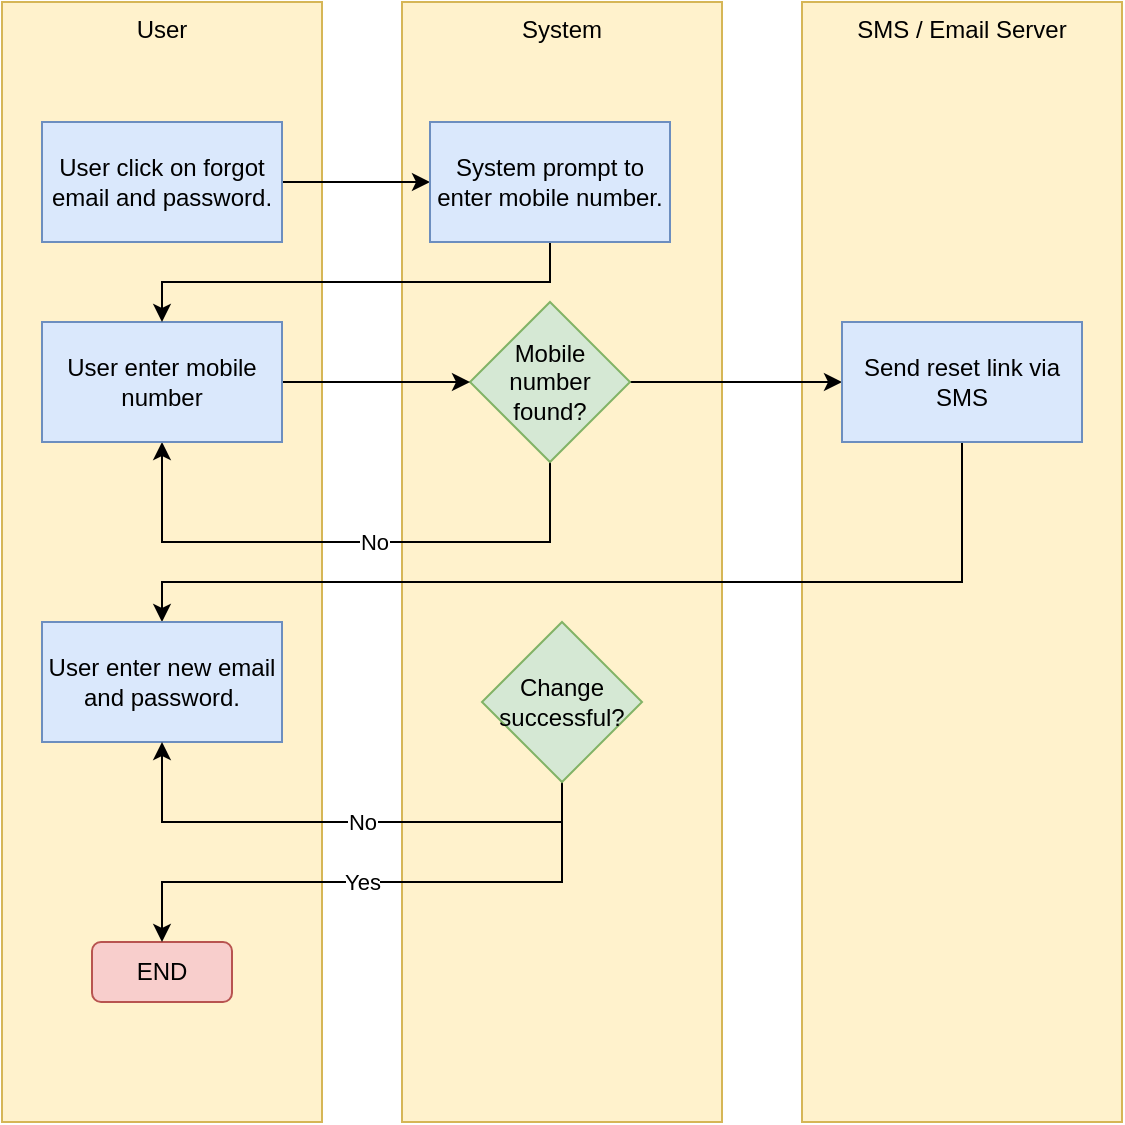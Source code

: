 <mxfile version="14.6.13" type="device"><diagram id="141qJntTnRfrJW6iEwhw" name="Page-1"><mxGraphModel dx="1106" dy="820" grid="1" gridSize="10" guides="1" tooltips="1" connect="1" arrows="1" fold="1" page="1" pageScale="1" pageWidth="827" pageHeight="1169" math="0" shadow="0"><root><mxCell id="0"/><mxCell id="1" parent="0"/><mxCell id="7KMHL6E-yS3O9HhDgAQE-1" value="User" style="rounded=0;whiteSpace=wrap;html=1;verticalAlign=top;fillColor=#fff2cc;strokeColor=#d6b656;" parent="1" vertex="1"><mxGeometry x="160" y="80" width="160" height="560" as="geometry"/></mxCell><mxCell id="7KMHL6E-yS3O9HhDgAQE-2" value="System" style="rounded=0;whiteSpace=wrap;html=1;verticalAlign=top;fillColor=#fff2cc;strokeColor=#d6b656;" parent="1" vertex="1"><mxGeometry x="360" y="80" width="160" height="560" as="geometry"/></mxCell><mxCell id="7KMHL6E-yS3O9HhDgAQE-3" value="SMS / Email Server" style="rounded=0;whiteSpace=wrap;html=1;verticalAlign=top;fillColor=#fff2cc;strokeColor=#d6b656;" parent="1" vertex="1"><mxGeometry x="560" y="80" width="160" height="560" as="geometry"/></mxCell><mxCell id="7KMHL6E-yS3O9HhDgAQE-19" style="edgeStyle=orthogonalEdgeStyle;rounded=0;orthogonalLoop=1;jettySize=auto;html=1;entryX=0;entryY=0.5;entryDx=0;entryDy=0;" parent="1" source="7KMHL6E-yS3O9HhDgAQE-5" target="7KMHL6E-yS3O9HhDgAQE-18" edge="1"><mxGeometry relative="1" as="geometry"/></mxCell><mxCell id="7KMHL6E-yS3O9HhDgAQE-5" value="User click on forgot email and password." style="rounded=0;whiteSpace=wrap;html=1;fillColor=#dae8fc;strokeColor=#6c8ebf;" parent="1" vertex="1"><mxGeometry x="180" y="140" width="120" height="60" as="geometry"/></mxCell><mxCell id="7KMHL6E-yS3O9HhDgAQE-21" value="No" style="edgeStyle=orthogonalEdgeStyle;rounded=0;orthogonalLoop=1;jettySize=auto;html=1;entryX=0.5;entryY=1;entryDx=0;entryDy=0;" parent="1" source="7KMHL6E-yS3O9HhDgAQE-15" target="7KMHL6E-yS3O9HhDgAQE-17" edge="1"><mxGeometry x="-0.095" relative="1" as="geometry"><Array as="points"><mxPoint x="434" y="350"/><mxPoint x="240" y="350"/></Array><mxPoint as="offset"/></mxGeometry></mxCell><mxCell id="7KMHL6E-yS3O9HhDgAQE-24" style="edgeStyle=orthogonalEdgeStyle;rounded=0;orthogonalLoop=1;jettySize=auto;html=1;" parent="1" source="7KMHL6E-yS3O9HhDgAQE-15" target="7KMHL6E-yS3O9HhDgAQE-23" edge="1"><mxGeometry relative="1" as="geometry"/></mxCell><mxCell id="7KMHL6E-yS3O9HhDgAQE-15" value="Mobile number found?" style="rhombus;whiteSpace=wrap;html=1;fillColor=#d5e8d4;strokeColor=#82b366;" parent="1" vertex="1"><mxGeometry x="394" y="230" width="80" height="80" as="geometry"/></mxCell><mxCell id="7KMHL6E-yS3O9HhDgAQE-16" value="END" style="rounded=1;whiteSpace=wrap;html=1;fillColor=#f8cecc;strokeColor=#b85450;" parent="1" vertex="1"><mxGeometry x="205" y="550" width="70" height="30" as="geometry"/></mxCell><mxCell id="7KMHL6E-yS3O9HhDgAQE-22" style="edgeStyle=orthogonalEdgeStyle;rounded=0;orthogonalLoop=1;jettySize=auto;html=1;entryX=0;entryY=0.5;entryDx=0;entryDy=0;" parent="1" source="7KMHL6E-yS3O9HhDgAQE-17" target="7KMHL6E-yS3O9HhDgAQE-15" edge="1"><mxGeometry relative="1" as="geometry"/></mxCell><mxCell id="7KMHL6E-yS3O9HhDgAQE-17" value="User enter mobile number" style="rounded=0;whiteSpace=wrap;html=1;fillColor=#dae8fc;strokeColor=#6c8ebf;" parent="1" vertex="1"><mxGeometry x="180" y="240" width="120" height="60" as="geometry"/></mxCell><mxCell id="7KMHL6E-yS3O9HhDgAQE-20" style="edgeStyle=orthogonalEdgeStyle;rounded=0;orthogonalLoop=1;jettySize=auto;html=1;entryX=0.5;entryY=0;entryDx=0;entryDy=0;" parent="1" source="7KMHL6E-yS3O9HhDgAQE-18" target="7KMHL6E-yS3O9HhDgAQE-17" edge="1"><mxGeometry relative="1" as="geometry"><Array as="points"><mxPoint x="434" y="220"/><mxPoint x="240" y="220"/></Array></mxGeometry></mxCell><mxCell id="7KMHL6E-yS3O9HhDgAQE-18" value="System prompt to enter mobile number." style="rounded=0;whiteSpace=wrap;html=1;fillColor=#dae8fc;strokeColor=#6c8ebf;" parent="1" vertex="1"><mxGeometry x="374" y="140" width="120" height="60" as="geometry"/></mxCell><mxCell id="7KMHL6E-yS3O9HhDgAQE-26" style="edgeStyle=orthogonalEdgeStyle;rounded=0;orthogonalLoop=1;jettySize=auto;html=1;entryX=0.5;entryY=0;entryDx=0;entryDy=0;entryPerimeter=0;" parent="1" source="7KMHL6E-yS3O9HhDgAQE-23" target="7KMHL6E-yS3O9HhDgAQE-25" edge="1"><mxGeometry relative="1" as="geometry"><Array as="points"><mxPoint x="640" y="370"/><mxPoint x="240" y="370"/></Array></mxGeometry></mxCell><mxCell id="7KMHL6E-yS3O9HhDgAQE-23" value="Send reset link via SMS" style="rounded=0;whiteSpace=wrap;html=1;fillColor=#dae8fc;strokeColor=#6c8ebf;" parent="1" vertex="1"><mxGeometry x="580" y="240" width="120" height="60" as="geometry"/></mxCell><mxCell id="7KMHL6E-yS3O9HhDgAQE-25" value="User enter new email and password." style="rounded=0;whiteSpace=wrap;html=1;fillColor=#dae8fc;strokeColor=#6c8ebf;" parent="1" vertex="1"><mxGeometry x="180" y="390" width="120" height="60" as="geometry"/></mxCell><mxCell id="7KMHL6E-yS3O9HhDgAQE-29" value="No" style="edgeStyle=orthogonalEdgeStyle;rounded=0;orthogonalLoop=1;jettySize=auto;html=1;entryX=0.5;entryY=1;entryDx=0;entryDy=0;" parent="1" source="7KMHL6E-yS3O9HhDgAQE-28" target="7KMHL6E-yS3O9HhDgAQE-25" edge="1"><mxGeometry x="-0.077" relative="1" as="geometry"><Array as="points"><mxPoint x="440" y="490"/><mxPoint x="240" y="490"/></Array><mxPoint as="offset"/></mxGeometry></mxCell><mxCell id="7KMHL6E-yS3O9HhDgAQE-31" style="edgeStyle=orthogonalEdgeStyle;rounded=0;orthogonalLoop=1;jettySize=auto;html=1;entryX=0.5;entryY=0;entryDx=0;entryDy=0;" parent="1" source="7KMHL6E-yS3O9HhDgAQE-28" target="7KMHL6E-yS3O9HhDgAQE-16" edge="1"><mxGeometry relative="1" as="geometry"><Array as="points"><mxPoint x="440" y="520"/><mxPoint x="240" y="520"/></Array></mxGeometry></mxCell><mxCell id="7KMHL6E-yS3O9HhDgAQE-32" value="Yes" style="edgeLabel;html=1;align=center;verticalAlign=middle;resizable=0;points=[];" parent="7KMHL6E-yS3O9HhDgAQE-31" vertex="1" connectable="0"><mxGeometry x="-0.007" relative="1" as="geometry"><mxPoint x="-11" as="offset"/></mxGeometry></mxCell><mxCell id="7KMHL6E-yS3O9HhDgAQE-28" value="Change successful?" style="rhombus;whiteSpace=wrap;html=1;fillColor=#d5e8d4;strokeColor=#82b366;" parent="1" vertex="1"><mxGeometry x="400" y="390" width="80" height="80" as="geometry"/></mxCell></root></mxGraphModel></diagram></mxfile>